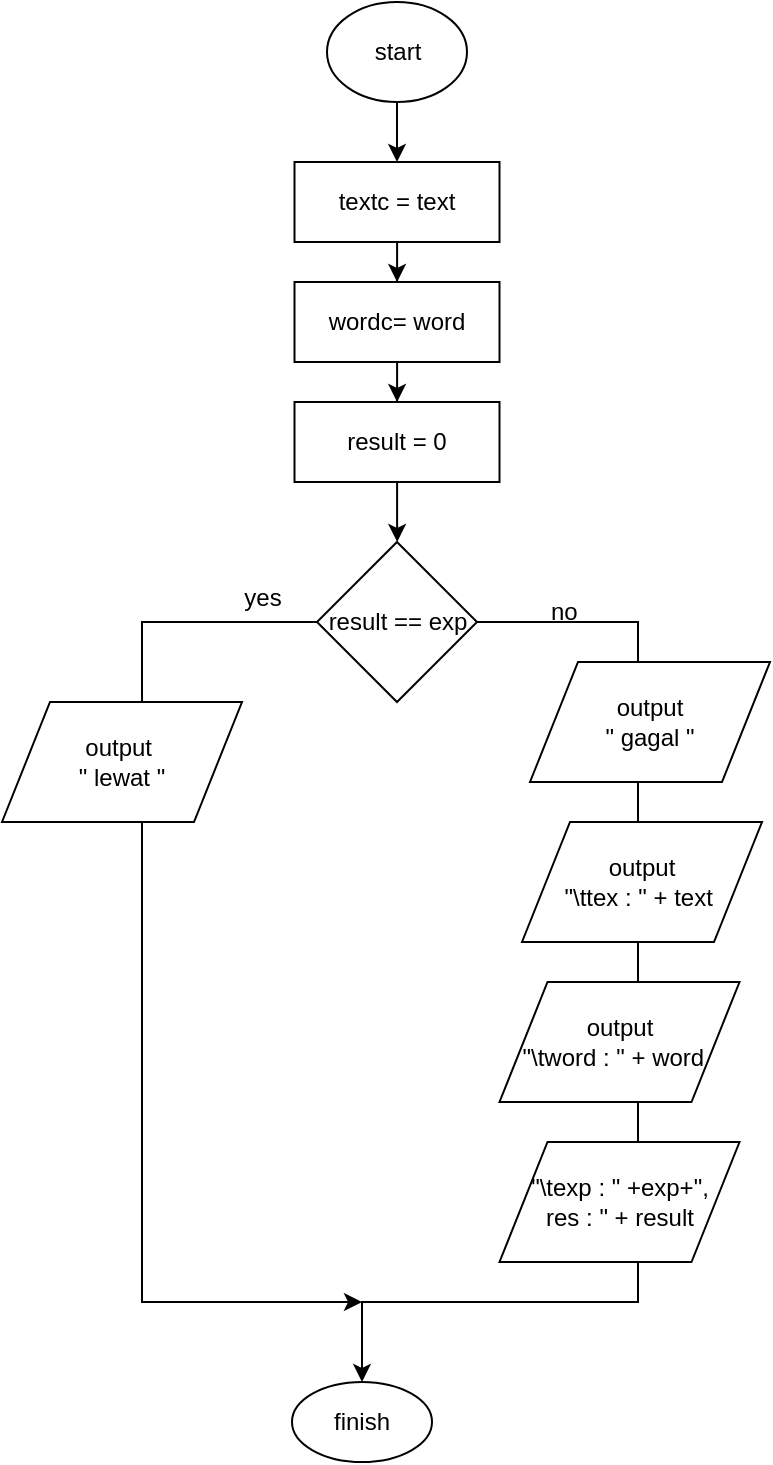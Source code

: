 <mxfile version="13.1.3" type="device"><diagram id="Py2yp7uM7iGKQa5tN-8H" name="Page-1"><mxGraphModel dx="868" dy="433" grid="1" gridSize="10" guides="1" tooltips="1" connect="1" arrows="1" fold="1" page="1" pageScale="1" pageWidth="10000" pageHeight="10000" math="0" shadow="0"><root><mxCell id="0"/><mxCell id="1" parent="0"/><mxCell id="GUi_L-faRnSKWUXKhiUY-191" value="" style="edgeStyle=orthogonalEdgeStyle;rounded=0;orthogonalLoop=1;jettySize=auto;html=1;" edge="1" parent="1" source="GUi_L-faRnSKWUXKhiUY-1"><mxGeometry relative="1" as="geometry"><mxPoint x="477.5" y="80" as="targetPoint"/></mxGeometry></mxCell><mxCell id="GUi_L-faRnSKWUXKhiUY-1" value="start" style="ellipse;whiteSpace=wrap;html=1;" vertex="1" parent="1"><mxGeometry x="442.5" width="70" height="50" as="geometry"/></mxCell><mxCell id="GUi_L-faRnSKWUXKhiUY-247" value="" style="edgeStyle=orthogonalEdgeStyle;rounded=0;orthogonalLoop=1;jettySize=auto;html=1;" edge="1" parent="1" source="GUi_L-faRnSKWUXKhiUY-245" target="GUi_L-faRnSKWUXKhiUY-246"><mxGeometry relative="1" as="geometry"/></mxCell><mxCell id="GUi_L-faRnSKWUXKhiUY-245" value="textc = text" style="rounded=0;whiteSpace=wrap;html=1;" vertex="1" parent="1"><mxGeometry x="426.25" y="80" width="102.5" height="40" as="geometry"/></mxCell><mxCell id="GUi_L-faRnSKWUXKhiUY-249" value="" style="edgeStyle=orthogonalEdgeStyle;rounded=0;orthogonalLoop=1;jettySize=auto;html=1;" edge="1" parent="1" source="GUi_L-faRnSKWUXKhiUY-246" target="GUi_L-faRnSKWUXKhiUY-248"><mxGeometry relative="1" as="geometry"/></mxCell><mxCell id="GUi_L-faRnSKWUXKhiUY-246" value="wordc= word" style="rounded=0;whiteSpace=wrap;html=1;" vertex="1" parent="1"><mxGeometry x="426.25" y="140" width="102.5" height="40" as="geometry"/></mxCell><mxCell id="GUi_L-faRnSKWUXKhiUY-251" value="" style="edgeStyle=orthogonalEdgeStyle;rounded=0;orthogonalLoop=1;jettySize=auto;html=1;" edge="1" parent="1" source="GUi_L-faRnSKWUXKhiUY-248"><mxGeometry relative="1" as="geometry"><mxPoint x="477.6" y="270" as="targetPoint"/></mxGeometry></mxCell><mxCell id="GUi_L-faRnSKWUXKhiUY-248" value="result = 0" style="rounded=0;whiteSpace=wrap;html=1;" vertex="1" parent="1"><mxGeometry x="426.25" y="200" width="102.5" height="40" as="geometry"/></mxCell><mxCell id="GUi_L-faRnSKWUXKhiUY-254" value="" style="edgeStyle=orthogonalEdgeStyle;rounded=0;orthogonalLoop=1;jettySize=auto;html=1;" edge="1" parent="1" source="GUi_L-faRnSKWUXKhiUY-252"><mxGeometry relative="1" as="geometry"><mxPoint x="460" y="650" as="targetPoint"/><Array as="points"><mxPoint x="350" y="310"/><mxPoint x="350" y="650"/></Array></mxGeometry></mxCell><mxCell id="GUi_L-faRnSKWUXKhiUY-256" value="" style="edgeStyle=orthogonalEdgeStyle;rounded=0;orthogonalLoop=1;jettySize=auto;html=1;" edge="1" parent="1" source="GUi_L-faRnSKWUXKhiUY-252"><mxGeometry relative="1" as="geometry"><mxPoint x="460" y="690" as="targetPoint"/><Array as="points"><mxPoint x="598" y="310"/><mxPoint x="598" y="650"/><mxPoint x="460" y="650"/></Array></mxGeometry></mxCell><mxCell id="GUi_L-faRnSKWUXKhiUY-252" value="result == exp" style="rhombus;whiteSpace=wrap;html=1;" vertex="1" parent="1"><mxGeometry x="437.5" y="270" width="80" height="80" as="geometry"/></mxCell><mxCell id="GUi_L-faRnSKWUXKhiUY-257" value="yes" style="text;html=1;align=center;verticalAlign=middle;resizable=0;points=[];autosize=1;" vertex="1" parent="1"><mxGeometry x="395" y="288" width="30" height="20" as="geometry"/></mxCell><mxCell id="GUi_L-faRnSKWUXKhiUY-258" value="no&amp;nbsp; &amp;nbsp; &amp;nbsp;" style="text;html=1;align=center;verticalAlign=middle;resizable=0;points=[];autosize=1;" vertex="1" parent="1"><mxGeometry x="544" y="295" width="50" height="20" as="geometry"/></mxCell><mxCell id="GUi_L-faRnSKWUXKhiUY-259" value="output&amp;nbsp;&lt;br&gt;&quot; lewat &quot;" style="shape=parallelogram;perimeter=parallelogramPerimeter;whiteSpace=wrap;html=1;" vertex="1" parent="1"><mxGeometry x="280" y="350" width="120" height="60" as="geometry"/></mxCell><mxCell id="GUi_L-faRnSKWUXKhiUY-260" value="output&lt;br&gt;&quot; gagal &quot;" style="shape=parallelogram;perimeter=parallelogramPerimeter;whiteSpace=wrap;html=1;" vertex="1" parent="1"><mxGeometry x="544" y="330" width="120" height="60" as="geometry"/></mxCell><mxCell id="GUi_L-faRnSKWUXKhiUY-261" value="output&lt;br&gt;&quot;\ttex : &quot; + text&amp;nbsp;" style="shape=parallelogram;perimeter=parallelogramPerimeter;whiteSpace=wrap;html=1;" vertex="1" parent="1"><mxGeometry x="540" y="410" width="120" height="60" as="geometry"/></mxCell><mxCell id="GUi_L-faRnSKWUXKhiUY-262" value="output&lt;br&gt;&quot;\tword : &quot; + word&amp;nbsp;&amp;nbsp;" style="shape=parallelogram;perimeter=parallelogramPerimeter;whiteSpace=wrap;html=1;" vertex="1" parent="1"><mxGeometry x="528.75" y="490" width="120" height="60" as="geometry"/></mxCell><mxCell id="GUi_L-faRnSKWUXKhiUY-265" value="&quot;\texp : &quot; +exp+&quot;,&lt;br&gt;res : &quot; + result" style="shape=parallelogram;perimeter=parallelogramPerimeter;whiteSpace=wrap;html=1;" vertex="1" parent="1"><mxGeometry x="528.75" y="570" width="120" height="60" as="geometry"/></mxCell><mxCell id="GUi_L-faRnSKWUXKhiUY-266" value="finish" style="ellipse;whiteSpace=wrap;html=1;" vertex="1" parent="1"><mxGeometry x="425" y="690" width="70" height="40" as="geometry"/></mxCell></root></mxGraphModel></diagram></mxfile>